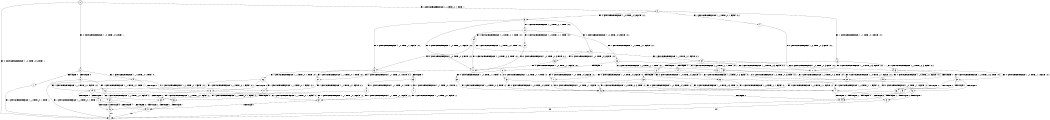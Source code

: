 digraph BCG {
size = "7, 10.5";
center = TRUE;
node [shape = circle];
0 [peripheries = 2];
0 -> 1 [label = "EX !0 !ATOMIC_EXCH_BRANCH (1, +0, TRUE, +0, 3, TRUE) !::"];
0 -> 2 [label = "EX !1 !ATOMIC_EXCH_BRANCH (1, +1, TRUE, +0, 1, TRUE) !::"];
0 -> 3 [label = "EX !0 !ATOMIC_EXCH_BRANCH (1, +0, TRUE, +0, 3, TRUE) !::"];
2 -> 4 [label = "EX !1 !ATOMIC_EXCH_BRANCH (1, +1, TRUE, +0, 1, FALSE) !:0:1:"];
2 -> 5 [label = "EX !0 !ATOMIC_EXCH_BRANCH (1, +0, TRUE, +0, 3, FALSE) !:0:1:"];
2 -> 6 [label = "EX !1 !ATOMIC_EXCH_BRANCH (1, +1, TRUE, +0, 1, FALSE) !:0:1:"];
3 -> 7 [label = "TERMINATE !0"];
3 -> 8 [label = "TERMINATE !0"];
3 -> 9 [label = "EX !1 !ATOMIC_EXCH_BRANCH (1, +1, TRUE, +0, 1, TRUE) !:0:"];
4 -> 10 [label = "EX !0 !ATOMIC_EXCH_BRANCH (1, +0, TRUE, +0, 3, FALSE) !:0:1:"];
5 -> 11 [label = "EX !0 !ATOMIC_EXCH_BRANCH (1, +0, TRUE, +1, 1, FALSE) !:0:1:"];
5 -> 12 [label = "EX !1 !ATOMIC_EXCH_BRANCH (1, +1, TRUE, +0, 1, TRUE) !:0:1:"];
5 -> 13 [label = "EX !0 !ATOMIC_EXCH_BRANCH (1, +0, TRUE, +1, 1, FALSE) !:0:1:"];
6 -> 10 [label = "EX !0 !ATOMIC_EXCH_BRANCH (1, +0, TRUE, +0, 3, FALSE) !:0:1:"];
6 -> 14 [label = "TERMINATE !1"];
6 -> 15 [label = "EX !0 !ATOMIC_EXCH_BRANCH (1, +0, TRUE, +0, 3, FALSE) !:0:1:"];
7 -> 1 [label = "EX !1 !ATOMIC_EXCH_BRANCH (1, +1, TRUE, +0, 1, TRUE) !::"];
8 -> 1 [label = "EX !1 !ATOMIC_EXCH_BRANCH (1, +1, TRUE, +0, 1, TRUE) !::"];
8 -> 16 [label = "EX !1 !ATOMIC_EXCH_BRANCH (1, +1, TRUE, +0, 1, TRUE) !::"];
9 -> 17 [label = "EX !1 !ATOMIC_EXCH_BRANCH (1, +1, TRUE, +0, 1, FALSE) !:0:1:"];
9 -> 18 [label = "TERMINATE !0"];
9 -> 19 [label = "EX !1 !ATOMIC_EXCH_BRANCH (1, +1, TRUE, +0, 1, FALSE) !:0:1:"];
10 -> 20 [label = "EX !0 !ATOMIC_EXCH_BRANCH (1, +0, TRUE, +1, 1, FALSE) !:0:1:"];
11 -> 21 [label = "EX !1 !ATOMIC_EXCH_BRANCH (1, +1, TRUE, +0, 1, TRUE) !:0:1:"];
12 -> 22 [label = "EX !0 !ATOMIC_EXCH_BRANCH (1, +0, TRUE, +1, 1, TRUE) !:0:1:"];
12 -> 23 [label = "EX !1 !ATOMIC_EXCH_BRANCH (1, +1, TRUE, +0, 1, FALSE) !:0:1:"];
12 -> 24 [label = "EX !0 !ATOMIC_EXCH_BRANCH (1, +0, TRUE, +1, 1, TRUE) !:0:1:"];
13 -> 21 [label = "EX !1 !ATOMIC_EXCH_BRANCH (1, +1, TRUE, +0, 1, TRUE) !:0:1:"];
13 -> 25 [label = "TERMINATE !0"];
13 -> 26 [label = "EX !1 !ATOMIC_EXCH_BRANCH (1, +1, TRUE, +0, 1, TRUE) !:0:1:"];
14 -> 27 [label = "EX !0 !ATOMIC_EXCH_BRANCH (1, +0, TRUE, +0, 3, FALSE) !:0:"];
14 -> 28 [label = "EX !0 !ATOMIC_EXCH_BRANCH (1, +0, TRUE, +0, 3, FALSE) !:0:"];
15 -> 20 [label = "EX !0 !ATOMIC_EXCH_BRANCH (1, +0, TRUE, +1, 1, FALSE) !:0:1:"];
15 -> 29 [label = "TERMINATE !1"];
15 -> 30 [label = "EX !0 !ATOMIC_EXCH_BRANCH (1, +0, TRUE, +1, 1, FALSE) !:0:1:"];
16 -> 31 [label = "EX !1 !ATOMIC_EXCH_BRANCH (1, +1, TRUE, +0, 1, FALSE) !:1:"];
16 -> 32 [label = "EX !1 !ATOMIC_EXCH_BRANCH (1, +1, TRUE, +0, 1, FALSE) !:1:"];
17 -> 33 [label = "TERMINATE !0"];
18 -> 31 [label = "EX !1 !ATOMIC_EXCH_BRANCH (1, +1, TRUE, +0, 1, FALSE) !:1:"];
18 -> 32 [label = "EX !1 !ATOMIC_EXCH_BRANCH (1, +1, TRUE, +0, 1, FALSE) !:1:"];
19 -> 33 [label = "TERMINATE !0"];
19 -> 34 [label = "TERMINATE !1"];
19 -> 35 [label = "TERMINATE !0"];
20 -> 36 [label = "TERMINATE !0"];
21 -> 17 [label = "EX !1 !ATOMIC_EXCH_BRANCH (1, +1, TRUE, +0, 1, FALSE) !:0:1:"];
22 -> 11 [label = "EX !0 !ATOMIC_EXCH_BRANCH (1, +0, TRUE, +0, 3, TRUE) !:0:1:"];
23 -> 37 [label = "EX !0 !ATOMIC_EXCH_BRANCH (1, +0, TRUE, +1, 1, TRUE) !:0:1:"];
23 -> 38 [label = "TERMINATE !1"];
23 -> 39 [label = "EX !0 !ATOMIC_EXCH_BRANCH (1, +0, TRUE, +1, 1, TRUE) !:0:1:"];
24 -> 11 [label = "EX !0 !ATOMIC_EXCH_BRANCH (1, +0, TRUE, +0, 3, TRUE) !:0:1:"];
24 -> 40 [label = "EX !1 !ATOMIC_EXCH_BRANCH (1, +1, TRUE, +0, 1, TRUE) !:0:1:"];
24 -> 13 [label = "EX !0 !ATOMIC_EXCH_BRANCH (1, +0, TRUE, +0, 3, TRUE) !:0:1:"];
25 -> 41 [label = "EX !1 !ATOMIC_EXCH_BRANCH (1, +1, TRUE, +0, 1, TRUE) !:1:"];
25 -> 42 [label = "EX !1 !ATOMIC_EXCH_BRANCH (1, +1, TRUE, +0, 1, TRUE) !:1:"];
26 -> 17 [label = "EX !1 !ATOMIC_EXCH_BRANCH (1, +1, TRUE, +0, 1, FALSE) !:0:1:"];
26 -> 18 [label = "TERMINATE !0"];
26 -> 19 [label = "EX !1 !ATOMIC_EXCH_BRANCH (1, +1, TRUE, +0, 1, FALSE) !:0:1:"];
27 -> 43 [label = "EX !0 !ATOMIC_EXCH_BRANCH (1, +0, TRUE, +1, 1, FALSE) !:0:"];
28 -> 43 [label = "EX !0 !ATOMIC_EXCH_BRANCH (1, +0, TRUE, +1, 1, FALSE) !:0:"];
28 -> 44 [label = "EX !0 !ATOMIC_EXCH_BRANCH (1, +0, TRUE, +1, 1, FALSE) !:0:"];
29 -> 43 [label = "EX !0 !ATOMIC_EXCH_BRANCH (1, +0, TRUE, +1, 1, FALSE) !:0:"];
29 -> 44 [label = "EX !0 !ATOMIC_EXCH_BRANCH (1, +0, TRUE, +1, 1, FALSE) !:0:"];
30 -> 36 [label = "TERMINATE !0"];
30 -> 45 [label = "TERMINATE !1"];
30 -> 46 [label = "TERMINATE !0"];
31 -> 47 [label = "TERMINATE !1"];
32 -> 47 [label = "TERMINATE !1"];
32 -> 48 [label = "TERMINATE !1"];
33 -> 47 [label = "TERMINATE !1"];
34 -> 47 [label = "TERMINATE !0"];
34 -> 48 [label = "TERMINATE !0"];
35 -> 47 [label = "TERMINATE !1"];
35 -> 48 [label = "TERMINATE !1"];
36 -> 49 [label = "TERMINATE !1"];
37 -> 20 [label = "EX !0 !ATOMIC_EXCH_BRANCH (1, +0, TRUE, +0, 3, TRUE) !:0:1:"];
38 -> 50 [label = "EX !0 !ATOMIC_EXCH_BRANCH (1, +0, TRUE, +1, 1, TRUE) !:0:"];
38 -> 51 [label = "EX !0 !ATOMIC_EXCH_BRANCH (1, +0, TRUE, +1, 1, TRUE) !:0:"];
39 -> 20 [label = "EX !0 !ATOMIC_EXCH_BRANCH (1, +0, TRUE, +0, 3, TRUE) !:0:1:"];
39 -> 52 [label = "TERMINATE !1"];
39 -> 30 [label = "EX !0 !ATOMIC_EXCH_BRANCH (1, +0, TRUE, +0, 3, TRUE) !:0:1:"];
40 -> 53 [label = "EX !0 !ATOMIC_EXCH_BRANCH (1, +0, TRUE, +0, 3, FALSE) !:0:1:"];
40 -> 54 [label = "EX !1 !ATOMIC_EXCH_BRANCH (1, +1, TRUE, +0, 1, FALSE) !:0:1:"];
40 -> 5 [label = "EX !0 !ATOMIC_EXCH_BRANCH (1, +0, TRUE, +0, 3, FALSE) !:0:1:"];
41 -> 31 [label = "EX !1 !ATOMIC_EXCH_BRANCH (1, +1, TRUE, +0, 1, FALSE) !:1:"];
42 -> 31 [label = "EX !1 !ATOMIC_EXCH_BRANCH (1, +1, TRUE, +0, 1, FALSE) !:1:"];
42 -> 32 [label = "EX !1 !ATOMIC_EXCH_BRANCH (1, +1, TRUE, +0, 1, FALSE) !:1:"];
43 -> 49 [label = "TERMINATE !0"];
44 -> 49 [label = "TERMINATE !0"];
44 -> 55 [label = "TERMINATE !0"];
45 -> 49 [label = "TERMINATE !0"];
45 -> 55 [label = "TERMINATE !0"];
46 -> 49 [label = "TERMINATE !1"];
46 -> 55 [label = "TERMINATE !1"];
47 -> 1 [label = "exit"];
48 -> 1 [label = "exit"];
49 -> 1 [label = "exit"];
50 -> 43 [label = "EX !0 !ATOMIC_EXCH_BRANCH (1, +0, TRUE, +0, 3, TRUE) !:0:"];
51 -> 43 [label = "EX !0 !ATOMIC_EXCH_BRANCH (1, +0, TRUE, +0, 3, TRUE) !:0:"];
51 -> 44 [label = "EX !0 !ATOMIC_EXCH_BRANCH (1, +0, TRUE, +0, 3, TRUE) !:0:"];
52 -> 43 [label = "EX !0 !ATOMIC_EXCH_BRANCH (1, +0, TRUE, +0, 3, TRUE) !:0:"];
52 -> 44 [label = "EX !0 !ATOMIC_EXCH_BRANCH (1, +0, TRUE, +0, 3, TRUE) !:0:"];
53 -> 11 [label = "EX !0 !ATOMIC_EXCH_BRANCH (1, +0, TRUE, +1, 1, FALSE) !:0:1:"];
54 -> 10 [label = "EX !0 !ATOMIC_EXCH_BRANCH (1, +0, TRUE, +0, 3, FALSE) !:0:1:"];
54 -> 56 [label = "TERMINATE !1"];
54 -> 15 [label = "EX !0 !ATOMIC_EXCH_BRANCH (1, +0, TRUE, +0, 3, FALSE) !:0:1:"];
55 -> 1 [label = "exit"];
56 -> 27 [label = "EX !0 !ATOMIC_EXCH_BRANCH (1, +0, TRUE, +0, 3, FALSE) !:0:"];
56 -> 28 [label = "EX !0 !ATOMIC_EXCH_BRANCH (1, +0, TRUE, +0, 3, FALSE) !:0:"];
}
